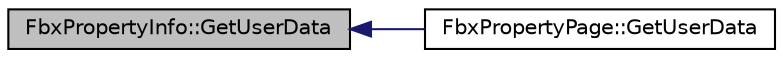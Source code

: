 digraph "FbxPropertyInfo::GetUserData"
{
  edge [fontname="Helvetica",fontsize="10",labelfontname="Helvetica",labelfontsize="10"];
  node [fontname="Helvetica",fontsize="10",shape=record];
  rankdir="LR";
  Node58 [label="FbxPropertyInfo::GetUserData",height=0.2,width=0.4,color="black", fillcolor="grey75", style="filled", fontcolor="black"];
  Node58 -> Node59 [dir="back",color="midnightblue",fontsize="10",style="solid",fontname="Helvetica"];
  Node59 [label="FbxPropertyPage::GetUserData",height=0.2,width=0.4,color="black", fillcolor="white", style="filled",URL="$class_fbx_property_page.html#a01d61e359eeeecec2ed0f2ffba89aa81"];
}
